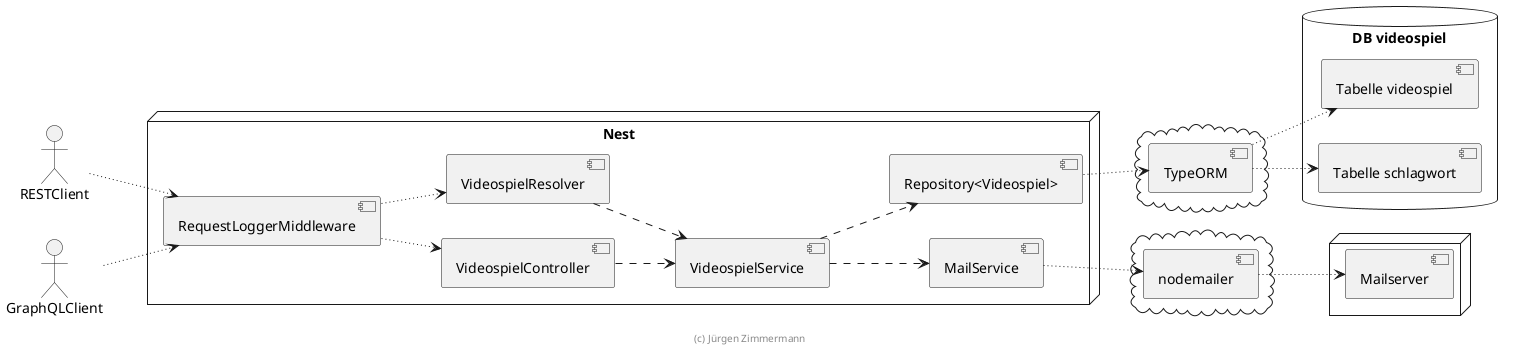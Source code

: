' Preview durch <Alt>d

@startuml Komponenten

left to right direction

actor RESTClient
actor GraphQLClient

node "Nest" {
  [RequestLoggerMiddleware]

  [VideospielController]
  [VideospielResolver]

  [VideospielService]

  [Repository<Videospiel>]

  [MailService]
}


cloud {
    [TypeORM]
}

cloud {
    [nodemailer]
}

database "DB videospiel" {
    [Tabelle videospiel]
    [Tabelle schlagwort]
}

node {
    [Mailserver]
}

RESTClient ~~> [RequestLoggerMiddleware]
GraphQLClient ~~> [RequestLoggerMiddleware]

[RequestLoggerMiddleware] ~~> [VideospielController]
[RequestLoggerMiddleware] ~~> [VideospielResolver]

[VideospielController] ..> [VideospielService]
[VideospielResolver] ..> [VideospielService]
[VideospielService] ..> [Repository<Videospiel>]

[Repository<Videospiel>] ~~> [TypeORM]
[TypeORM] ~~> [Tabelle videospiel]
[TypeORM] ~~> [Tabelle schlagwort]

[VideospielService] ..> [MailService]
[MailService] ~~> [nodemailer]
[nodemailer] ~~> [Mailserver]

footer (c) Jürgen Zimmermann

@enduml
